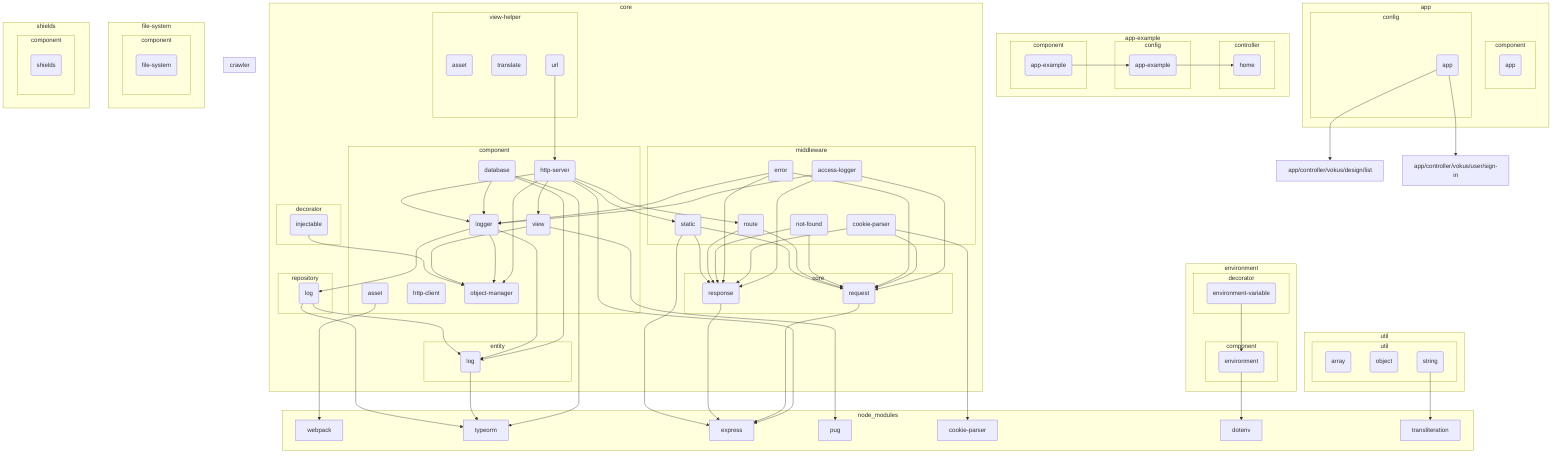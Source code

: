 graph TD
    subgraph packages/app [app]
        subgraph app/component [component]
            app/component/app(app)
        end
        subgraph app/config [config]
            app/config/app(app)
        end
    end
    subgraph packages/app-example [app-example]
        subgraph app-example/component [component]
            app-example/component/app-example(app-example)
        end
        subgraph app-example/config [config]
            app-example/config/app-example(app-example)
        end
        subgraph app-example/controller [controller]
            app-example/controller/home(home)
        end
    end
    subgraph packages/core [core]
        subgraph core/component [component]
            core/component/asset(asset)
            core/component/database(database)
            core/component/http-client(http-client)
            core/component/http-server(http-server)
            core/component/logger(logger)
            core/component/object-manager(object-manager)
            core/component/view(view)
        end
        subgraph core/core [core]
            core/core/request(request)
            core/core/response(response)
        end
        subgraph core/decorator [decorator]
            core/decorator/injectable(injectable)
        end
        subgraph core/entity [entity]
            core/entity/log(log)
        end
        subgraph core/middleware [middleware]
            core/middleware/access-logger(access-logger)
            core/middleware/cookie-parser(cookie-parser)
            core/middleware/error(error)
            core/middleware/not-found(not-found)
            core/middleware/route(route)
            core/middleware/static(static)
        end
        subgraph core/repository [repository]
            core/repository/log(log)
        end
        subgraph core/view-helper [view-helper]
            core/view-helper/asset(asset)
            core/view-helper/translate(translate)
            core/view-helper/url(url)
        end
    end
    subgraph packages/crawler [crawler]
    end
    subgraph packages/environment [environment]
        subgraph environment/component [component]
            environment/component/environment(environment)
        end
        subgraph environment/decorator [decorator]
            environment/decorator/environment-variable(environment-variable)
        end
    end
    subgraph packages/file-system [file-system]
        subgraph file-system/component [component]
            file-system/component/file-system(file-system)
        end
    end
    subgraph packages/shields [shields]
        subgraph shields/component [component]
            shields/component/shields(shields)
        end
    end
    subgraph packages/util [util]
        subgraph util/util [util]
            util/util/array(array)
            util/util/object(object)
            util/util/string(string)
        end
    end
    subgraph node_modules
        webpack
        typeorm
        express
        pug
        cookie-parser
        dotenv
        transliteration
    end
    app/config/app-->app/controller/vokus/design/list
    app/config/app-->app/controller/vokus/user/sign-in
    app-example/component/app-example-->app-example/config/app-example
    app-example/config/app-example-->app-example/controller/home
    core/component/asset-->webpack
    core/component/database-->typeorm
    core/component/database-->core/entity/log
    core/component/database-->core/component/logger
    core/component/http-server-->express
    core/component/http-server-->core/component/logger
    core/component/http-server-->core/component/object-manager
    core/component/http-server-->core/middleware/route
    core/component/http-server-->core/middleware/static
    core/component/http-server-->core/component/view
    core/component/logger-->core/entity/log
    core/component/logger-->core/repository/log
    core/component/logger-->core/component/object-manager
    core/component/view-->core/component/object-manager
    core/component/view-->pug
    core/core/request-->express
    core/core/response-->express
    core/decorator/injectable-->core/component/object-manager
    core/entity/log-->typeorm
    core/middleware/access-logger-->core/component/logger
    core/middleware/access-logger-->core/core/request
    core/middleware/access-logger-->core/core/response
    core/middleware/cookie-parser-->core/core/request
    core/middleware/cookie-parser-->core/core/response
    core/middleware/cookie-parser-->cookie-parser
    core/middleware/error-->core/component/logger
    core/middleware/error-->core/core/request
    core/middleware/error-->core/core/response
    core/middleware/not-found-->core/core/request
    core/middleware/not-found-->core/core/response
    core/middleware/route-->core/core/request
    core/middleware/route-->core/core/response
    core/middleware/static-->express
    core/middleware/static-->core/core/request
    core/middleware/static-->core/core/response
    core/repository/log-->typeorm
    core/repository/log-->core/entity/log
    core/view-helper/url-->core/component/http-server
    environment/component/environment-->dotenv
    environment/decorator/environment-variable-->environment/component/environment
    util/util/string-->transliteration